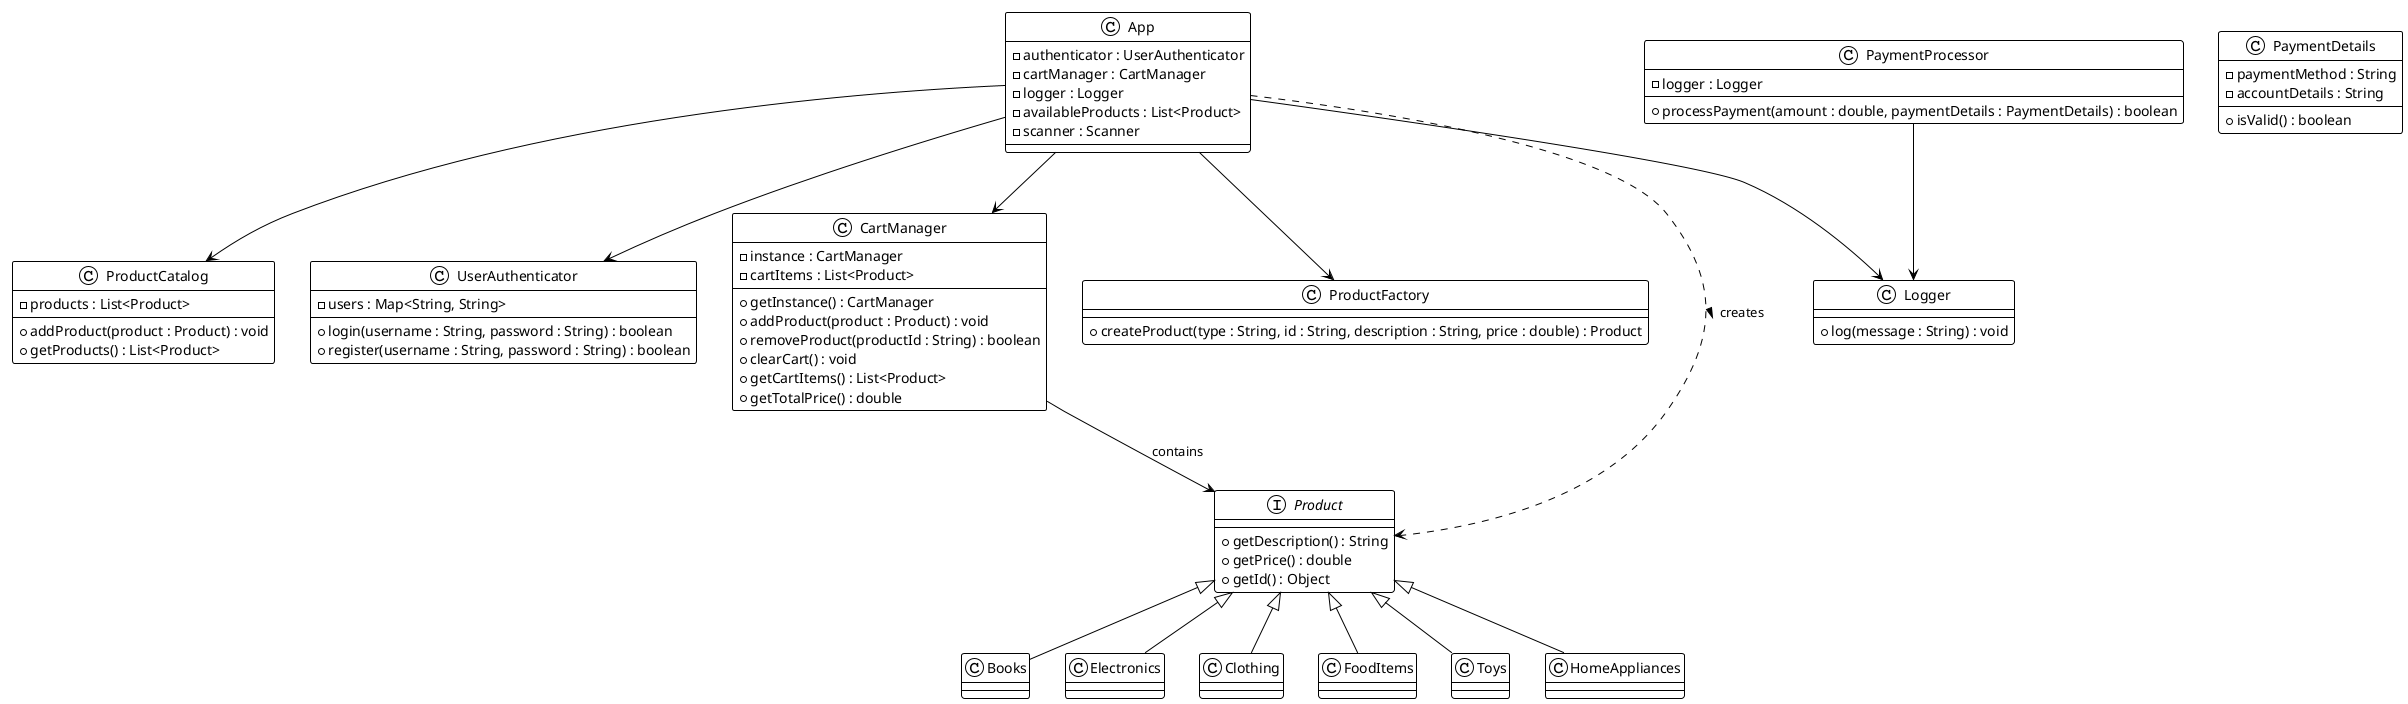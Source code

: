 @startuml umldiagram
!theme plain

interface Product {
    + getDescription() : String
    + getPrice() : double
    + getId() : Object
}

class Logger {
    + log(message : String) : void
}

class ProductCatalog {
    - products : List<Product>
    + addProduct(product : Product) : void
    + getProducts() : List<Product>
}

class UserAuthenticator {
    - users : Map<String, String>
    + login(username : String, password : String) : boolean
    + register(username : String, password : String) : boolean
}

class CartManager {
    - instance : CartManager
    - cartItems : List<Product>
    + getInstance() : CartManager
    + addProduct(product : Product) : void
    + removeProduct(productId : String) : boolean
    + clearCart() : void
    + getCartItems() : List<Product>
    + getTotalPrice() : double
}

class ProductFactory {
    + createProduct(type : String, id : String, description : String, price : double) : Product
}

class App {
    - authenticator : UserAuthenticator
    - cartManager : CartManager
    - logger : Logger
    - availableProducts : List<Product>
    - scanner : Scanner
}

class PaymentProcessor {
    - logger : Logger
    + processPayment(amount : double, paymentDetails : PaymentDetails) : boolean
}

class PaymentDetails {
    - paymentMethod : String
    - accountDetails : String
    + isValid() : boolean
}

App --> UserAuthenticator
App --> CartManager
App --> Logger
App --> ProductFactory
App .down.> Product : creates >
App --> ProductCatalog
CartManager --> Product : contains
PaymentProcessor --> Logger

Product <|-- Books
Product <|-- Electronics
Product <|-- Clothing
Product <|-- FoodItems
Product <|-- Toys
Product <|-- HomeAppliances

@enduml
